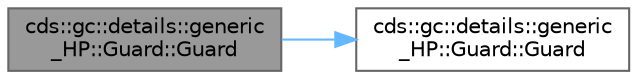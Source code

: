 digraph "cds::gc::details::generic_HP::Guard::Guard"
{
 // LATEX_PDF_SIZE
  bgcolor="transparent";
  edge [fontname=Helvetica,fontsize=10,labelfontname=Helvetica,labelfontsize=10];
  node [fontname=Helvetica,fontsize=10,shape=box,height=0.2,width=0.4];
  rankdir="LR";
  Node1 [id="Node000001",label="cds::gc::details::generic\l_HP::Guard::Guard",height=0.2,width=0.4,color="gray40", fillcolor="grey60", style="filled", fontcolor="black",tooltip="Copy ctor is prohibited - the guard is not copyable"];
  Node1 -> Node2 [id="edge1_Node000001_Node000002",color="steelblue1",style="solid",tooltip=" "];
  Node2 [id="Node000002",label="cds::gc::details::generic\l_HP::Guard::Guard",height=0.2,width=0.4,color="grey40", fillcolor="white", style="filled",URL="$classcds_1_1gc_1_1details_1_1generic___h_p_1_1_guard.html#a8000a815b41557b4ab2cba79169ee3e3",tooltip="Default ctor allocates a guard (hazard pointer) from thread-private storage"];
}
